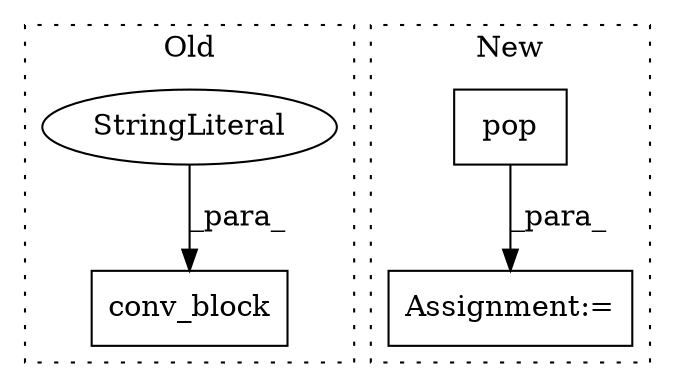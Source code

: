 digraph G {
subgraph cluster0 {
1 [label="conv_block" a="32" s="2528,2642" l="11,1" shape="box"];
3 [label="StringLiteral" a="45" s="2546" l="11" shape="ellipse"];
label = "Old";
style="dotted";
}
subgraph cluster1 {
2 [label="pop" a="32" s="3020,3042" l="4,1" shape="box"];
4 [label="Assignment:=" a="7" s="3015" l="1" shape="box"];
label = "New";
style="dotted";
}
2 -> 4 [label="_para_"];
3 -> 1 [label="_para_"];
}